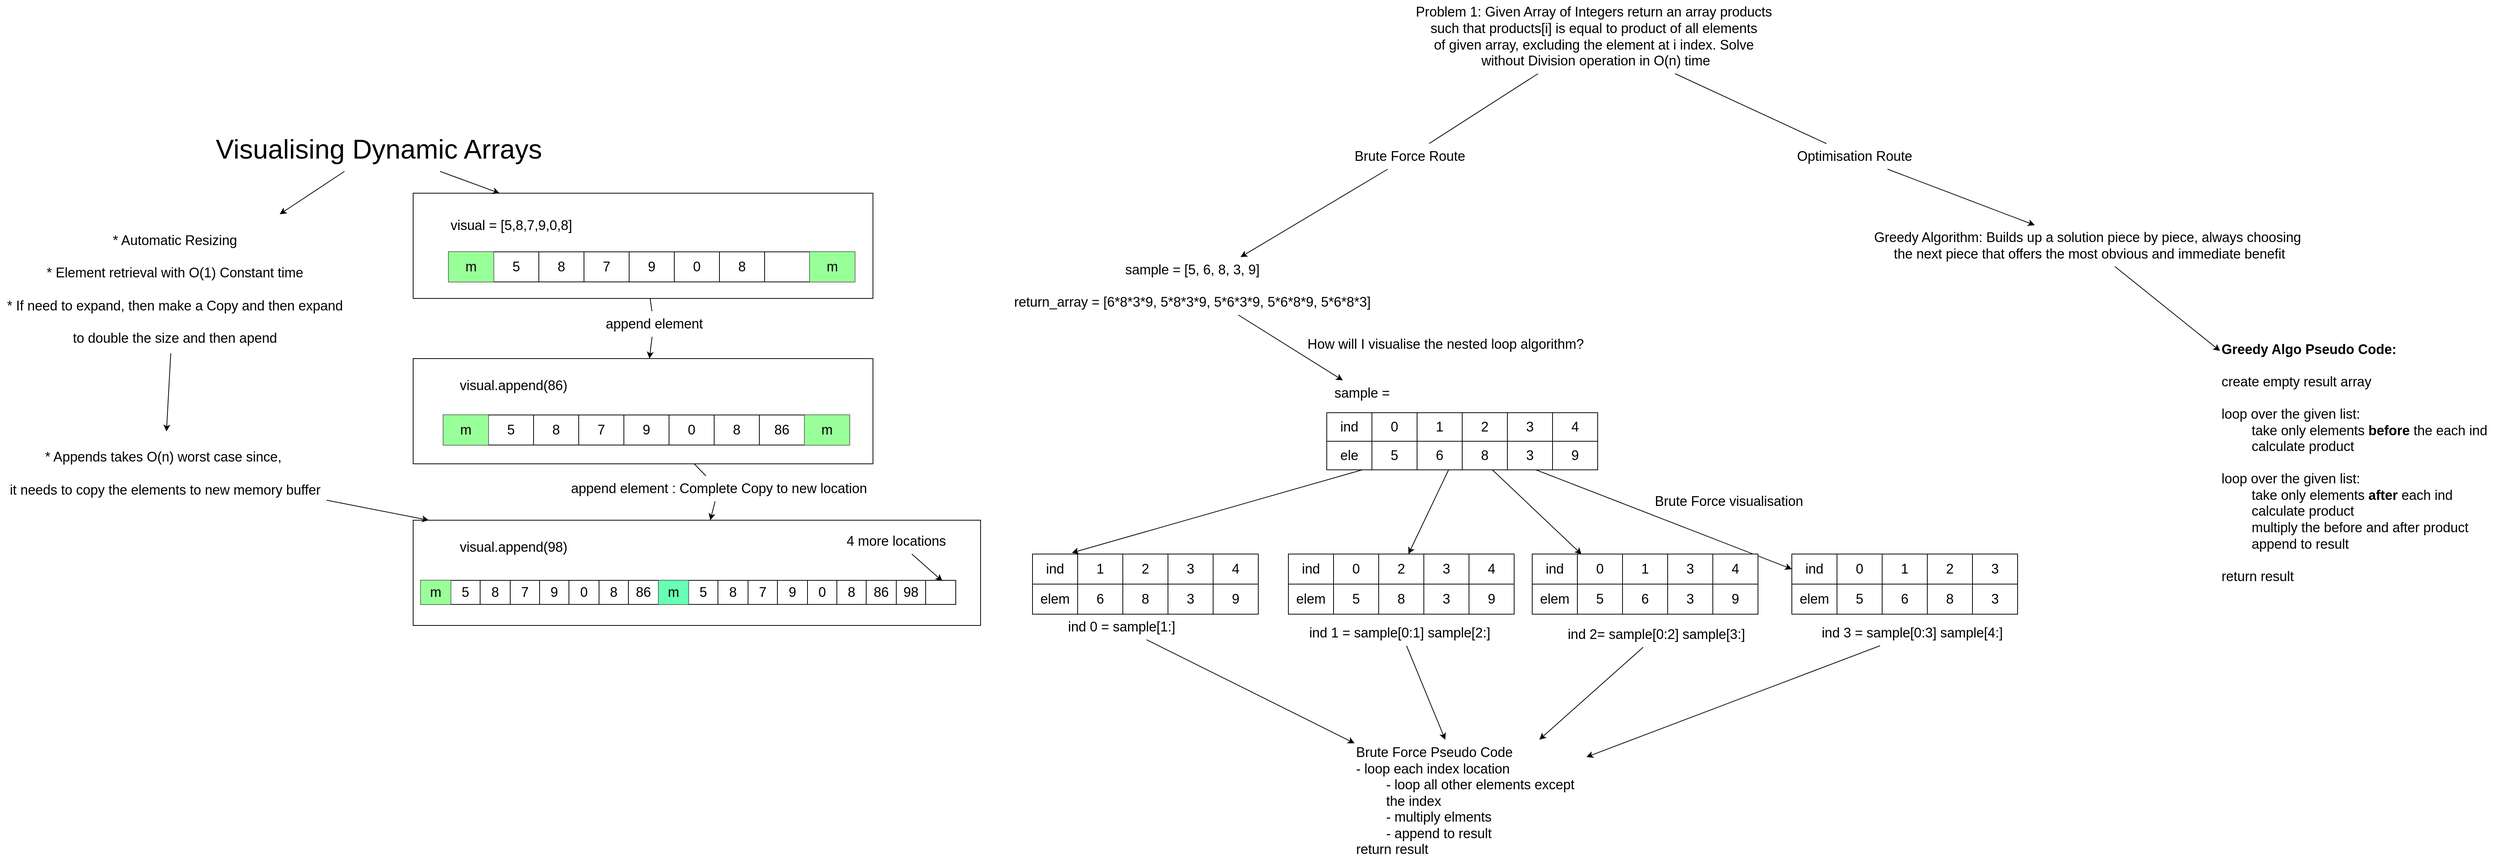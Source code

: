 <mxfile>
    <diagram id="zOjqqj7tbFUE8xxzPvQO" name="Page-1">
        <mxGraphModel dx="3742" dy="1851" grid="0" gridSize="10" guides="1" tooltips="1" connect="1" arrows="1" fold="1" page="0" pageScale="1" pageWidth="827" pageHeight="1169" math="0" shadow="0">
            <root>
                <mxCell id="0"/>
                <mxCell id="1" parent="0"/>
                <mxCell id="27" value="" style="edgeStyle=none;html=1;fontSize=18;startArrow=none;" parent="1" source="40" target="26" edge="1">
                    <mxGeometry relative="1" as="geometry"/>
                </mxCell>
                <mxCell id="24" value="" style="whiteSpace=wrap;html=1;fontSize=18;fillColor=none;" parent="1" vertex="1">
                    <mxGeometry x="342" y="114" width="611" height="140" as="geometry"/>
                </mxCell>
                <mxCell id="4" value="" style="edgeStyle=none;html=1;fontSize=36;" parent="1" source="2" target="3" edge="1">
                    <mxGeometry relative="1" as="geometry"/>
                </mxCell>
                <mxCell id="25" style="edgeStyle=none;html=1;fontSize=18;" parent="1" source="2" target="24" edge="1">
                    <mxGeometry relative="1" as="geometry"/>
                </mxCell>
                <mxCell id="2" value="&lt;font style=&quot;font-size: 36px;&quot;&gt;Visualising Dynamic Arrays&lt;/font&gt;" style="text;html=1;align=center;verticalAlign=middle;resizable=0;points=[];autosize=1;strokeColor=none;fillColor=none;" parent="1" vertex="1">
                    <mxGeometry x="66" y="25" width="460" height="60" as="geometry"/>
                </mxCell>
                <mxCell id="81" style="edgeStyle=none;html=1;fontSize=18;" parent="1" source="3" target="79" edge="1">
                    <mxGeometry relative="1" as="geometry"/>
                </mxCell>
                <mxCell id="3" value="&lt;font style=&quot;font-size: 18px;&quot;&gt;* Automatic Resizing&lt;br&gt;* Element retrieval with O(1) Constant time&lt;br&gt;* If need to expand, then make a Copy and then expand&lt;br&gt;to double the size and then apend&lt;br&gt;&lt;/font&gt;" style="text;html=1;align=center;verticalAlign=middle;resizable=0;points=[];autosize=1;strokeColor=none;fillColor=none;fontSize=36;" parent="1" vertex="1">
                    <mxGeometry x="-207" y="142" width="464" height="185" as="geometry"/>
                </mxCell>
                <mxCell id="12" value="" style="shape=table;startSize=0;container=1;collapsible=0;childLayout=tableLayout;fontSize=18;" parent="1" vertex="1">
                    <mxGeometry x="389" y="192" width="540" height="40" as="geometry"/>
                </mxCell>
                <mxCell id="13" value="" style="shape=tableRow;horizontal=0;startSize=0;swimlaneHead=0;swimlaneBody=0;top=0;left=0;bottom=0;right=0;collapsible=0;dropTarget=0;fillColor=none;points=[[0,0.5],[1,0.5]];portConstraint=eastwest;fontSize=18;" parent="12" vertex="1">
                    <mxGeometry width="540" height="40" as="geometry"/>
                </mxCell>
                <mxCell id="14" value="m" style="shape=partialRectangle;html=1;whiteSpace=wrap;connectable=0;overflow=hidden;fillColor=#99FF99;top=0;left=0;bottom=0;right=0;pointerEvents=1;fontSize=18;" parent="13" vertex="1">
                    <mxGeometry width="60" height="40" as="geometry">
                        <mxRectangle width="60" height="40" as="alternateBounds"/>
                    </mxGeometry>
                </mxCell>
                <mxCell id="15" value="5" style="shape=partialRectangle;html=1;whiteSpace=wrap;connectable=0;overflow=hidden;fillColor=none;top=0;left=0;bottom=0;right=0;pointerEvents=1;fontSize=18;" parent="13" vertex="1">
                    <mxGeometry x="60" width="60" height="40" as="geometry">
                        <mxRectangle width="60" height="40" as="alternateBounds"/>
                    </mxGeometry>
                </mxCell>
                <mxCell id="16" value="8" style="shape=partialRectangle;html=1;whiteSpace=wrap;connectable=0;overflow=hidden;fillColor=none;top=0;left=0;bottom=0;right=0;pointerEvents=1;fontSize=18;" parent="13" vertex="1">
                    <mxGeometry x="120" width="60" height="40" as="geometry">
                        <mxRectangle width="60" height="40" as="alternateBounds"/>
                    </mxGeometry>
                </mxCell>
                <mxCell id="17" value="7" style="shape=partialRectangle;html=1;whiteSpace=wrap;connectable=0;overflow=hidden;fillColor=none;top=0;left=0;bottom=0;right=0;pointerEvents=1;fontSize=18;" parent="13" vertex="1">
                    <mxGeometry x="180" width="60" height="40" as="geometry">
                        <mxRectangle width="60" height="40" as="alternateBounds"/>
                    </mxGeometry>
                </mxCell>
                <mxCell id="18" value="9" style="shape=partialRectangle;html=1;whiteSpace=wrap;connectable=0;overflow=hidden;fillColor=none;top=0;left=0;bottom=0;right=0;pointerEvents=1;fontSize=18;" parent="13" vertex="1">
                    <mxGeometry x="240" width="60" height="40" as="geometry">
                        <mxRectangle width="60" height="40" as="alternateBounds"/>
                    </mxGeometry>
                </mxCell>
                <mxCell id="19" value="0" style="shape=partialRectangle;html=1;whiteSpace=wrap;connectable=0;overflow=hidden;fillColor=none;top=0;left=0;bottom=0;right=0;pointerEvents=1;fontSize=18;" parent="13" vertex="1">
                    <mxGeometry x="300" width="60" height="40" as="geometry">
                        <mxRectangle width="60" height="40" as="alternateBounds"/>
                    </mxGeometry>
                </mxCell>
                <mxCell id="20" value="8" style="shape=partialRectangle;html=1;whiteSpace=wrap;connectable=0;overflow=hidden;fillColor=none;top=0;left=0;bottom=0;right=0;pointerEvents=1;fontSize=18;" parent="13" vertex="1">
                    <mxGeometry x="360" width="60" height="40" as="geometry">
                        <mxRectangle width="60" height="40" as="alternateBounds"/>
                    </mxGeometry>
                </mxCell>
                <mxCell id="22" style="shape=partialRectangle;html=1;whiteSpace=wrap;connectable=0;overflow=hidden;fillColor=none;top=0;left=0;bottom=0;right=0;pointerEvents=1;fontSize=18;" parent="13" vertex="1">
                    <mxGeometry x="420" width="60" height="40" as="geometry">
                        <mxRectangle width="60" height="40" as="alternateBounds"/>
                    </mxGeometry>
                </mxCell>
                <mxCell id="23" value="m" style="shape=partialRectangle;html=1;whiteSpace=wrap;connectable=0;overflow=hidden;fillColor=#99FF99;top=0;left=0;bottom=0;right=0;pointerEvents=1;fontSize=18;" parent="13" vertex="1">
                    <mxGeometry x="480" width="60" height="40" as="geometry">
                        <mxRectangle width="60" height="40" as="alternateBounds"/>
                    </mxGeometry>
                </mxCell>
                <mxCell id="21" value="visual = [5,8,7,9,0,8]" style="text;html=1;align=center;verticalAlign=middle;resizable=0;points=[];autosize=1;strokeColor=none;fillColor=none;fontSize=18;" parent="1" vertex="1">
                    <mxGeometry x="382" y="140" width="180" height="34" as="geometry"/>
                </mxCell>
                <mxCell id="76" style="edgeStyle=none;html=1;fontSize=18;startArrow=none;" parent="1" source="77" target="43" edge="1">
                    <mxGeometry relative="1" as="geometry"/>
                </mxCell>
                <mxCell id="26" value="" style="whiteSpace=wrap;html=1;fontSize=18;fillColor=none;" parent="1" vertex="1">
                    <mxGeometry x="342" y="334" width="611" height="140" as="geometry"/>
                </mxCell>
                <mxCell id="28" value="" style="shape=table;startSize=0;container=1;collapsible=0;childLayout=tableLayout;fontSize=18;" parent="1" vertex="1">
                    <mxGeometry x="382" y="409" width="540" height="40" as="geometry"/>
                </mxCell>
                <mxCell id="29" value="" style="shape=tableRow;horizontal=0;startSize=0;swimlaneHead=0;swimlaneBody=0;top=0;left=0;bottom=0;right=0;collapsible=0;dropTarget=0;fillColor=none;points=[[0,0.5],[1,0.5]];portConstraint=eastwest;fontSize=18;" parent="28" vertex="1">
                    <mxGeometry width="540" height="40" as="geometry"/>
                </mxCell>
                <mxCell id="30" value="m" style="shape=partialRectangle;html=1;whiteSpace=wrap;connectable=0;overflow=hidden;fillColor=#99FF99;top=0;left=0;bottom=0;right=0;pointerEvents=1;fontSize=18;" parent="29" vertex="1">
                    <mxGeometry width="60" height="40" as="geometry">
                        <mxRectangle width="60" height="40" as="alternateBounds"/>
                    </mxGeometry>
                </mxCell>
                <mxCell id="31" value="5" style="shape=partialRectangle;html=1;whiteSpace=wrap;connectable=0;overflow=hidden;fillColor=none;top=0;left=0;bottom=0;right=0;pointerEvents=1;fontSize=18;" parent="29" vertex="1">
                    <mxGeometry x="60" width="60" height="40" as="geometry">
                        <mxRectangle width="60" height="40" as="alternateBounds"/>
                    </mxGeometry>
                </mxCell>
                <mxCell id="32" value="8" style="shape=partialRectangle;html=1;whiteSpace=wrap;connectable=0;overflow=hidden;fillColor=none;top=0;left=0;bottom=0;right=0;pointerEvents=1;fontSize=18;" parent="29" vertex="1">
                    <mxGeometry x="120" width="60" height="40" as="geometry">
                        <mxRectangle width="60" height="40" as="alternateBounds"/>
                    </mxGeometry>
                </mxCell>
                <mxCell id="33" value="7" style="shape=partialRectangle;html=1;whiteSpace=wrap;connectable=0;overflow=hidden;fillColor=none;top=0;left=0;bottom=0;right=0;pointerEvents=1;fontSize=18;" parent="29" vertex="1">
                    <mxGeometry x="180" width="60" height="40" as="geometry">
                        <mxRectangle width="60" height="40" as="alternateBounds"/>
                    </mxGeometry>
                </mxCell>
                <mxCell id="34" value="9" style="shape=partialRectangle;html=1;whiteSpace=wrap;connectable=0;overflow=hidden;fillColor=none;top=0;left=0;bottom=0;right=0;pointerEvents=1;fontSize=18;" parent="29" vertex="1">
                    <mxGeometry x="240" width="60" height="40" as="geometry">
                        <mxRectangle width="60" height="40" as="alternateBounds"/>
                    </mxGeometry>
                </mxCell>
                <mxCell id="35" value="0" style="shape=partialRectangle;html=1;whiteSpace=wrap;connectable=0;overflow=hidden;fillColor=none;top=0;left=0;bottom=0;right=0;pointerEvents=1;fontSize=18;" parent="29" vertex="1">
                    <mxGeometry x="300" width="60" height="40" as="geometry">
                        <mxRectangle width="60" height="40" as="alternateBounds"/>
                    </mxGeometry>
                </mxCell>
                <mxCell id="36" value="8" style="shape=partialRectangle;html=1;whiteSpace=wrap;connectable=0;overflow=hidden;fillColor=none;top=0;left=0;bottom=0;right=0;pointerEvents=1;fontSize=18;" parent="29" vertex="1">
                    <mxGeometry x="360" width="60" height="40" as="geometry">
                        <mxRectangle width="60" height="40" as="alternateBounds"/>
                    </mxGeometry>
                </mxCell>
                <mxCell id="37" value="86" style="shape=partialRectangle;html=1;whiteSpace=wrap;connectable=0;overflow=hidden;fillColor=none;top=0;left=0;bottom=0;right=0;pointerEvents=1;fontSize=18;" parent="29" vertex="1">
                    <mxGeometry x="420" width="60" height="40" as="geometry">
                        <mxRectangle width="60" height="40" as="alternateBounds"/>
                    </mxGeometry>
                </mxCell>
                <mxCell id="38" value="m" style="shape=partialRectangle;html=1;whiteSpace=wrap;connectable=0;overflow=hidden;fillColor=#99FF99;top=0;left=0;bottom=0;right=0;pointerEvents=1;fontSize=18;" parent="29" vertex="1">
                    <mxGeometry x="480" width="60" height="40" as="geometry">
                        <mxRectangle width="60" height="40" as="alternateBounds"/>
                    </mxGeometry>
                </mxCell>
                <mxCell id="39" value="visual.append(86)" style="text;html=1;align=center;verticalAlign=middle;resizable=0;points=[];autosize=1;strokeColor=none;fillColor=none;fontSize=18;" parent="1" vertex="1">
                    <mxGeometry x="394" y="353" width="161" height="34" as="geometry"/>
                </mxCell>
                <mxCell id="42" value="" style="edgeStyle=none;html=1;fontSize=18;endArrow=none;" parent="1" source="24" target="40" edge="1">
                    <mxGeometry relative="1" as="geometry">
                        <mxPoint x="647.5" y="254" as="sourcePoint"/>
                        <mxPoint x="647.5" y="334" as="targetPoint"/>
                    </mxGeometry>
                </mxCell>
                <mxCell id="40" value="append element" style="text;html=1;align=center;verticalAlign=middle;resizable=0;points=[];autosize=1;strokeColor=none;fillColor=none;fontSize=18;" parent="1" vertex="1">
                    <mxGeometry x="588" y="271" width="147" height="34" as="geometry"/>
                </mxCell>
                <mxCell id="43" value="" style="whiteSpace=wrap;html=1;fontSize=18;fillColor=none;" parent="1" vertex="1">
                    <mxGeometry x="342" y="549" width="754" height="140" as="geometry"/>
                </mxCell>
                <mxCell id="55" value="visual.append(98)" style="text;html=1;align=center;verticalAlign=middle;resizable=0;points=[];autosize=1;strokeColor=none;fillColor=none;fontSize=18;" parent="1" vertex="1">
                    <mxGeometry x="394" y="568" width="161" height="34" as="geometry"/>
                </mxCell>
                <mxCell id="56" value="" style="shape=table;startSize=0;container=1;collapsible=0;childLayout=tableLayout;fontSize=18;fillColor=none;" parent="1" vertex="1">
                    <mxGeometry x="352" y="629" width="711" height="32" as="geometry"/>
                </mxCell>
                <mxCell id="57" value="" style="shape=tableRow;horizontal=0;startSize=0;swimlaneHead=0;swimlaneBody=0;top=0;left=0;bottom=0;right=0;collapsible=0;dropTarget=0;fillColor=none;points=[[0,0.5],[1,0.5]];portConstraint=eastwest;fontSize=18;" parent="56" vertex="1">
                    <mxGeometry width="711" height="32" as="geometry"/>
                </mxCell>
                <mxCell id="58" value="m" style="shape=partialRectangle;html=1;whiteSpace=wrap;connectable=0;overflow=hidden;fillColor=#99FF99;top=0;left=0;bottom=0;right=0;pointerEvents=1;fontSize=18;" parent="57" vertex="1">
                    <mxGeometry width="40" height="32" as="geometry">
                        <mxRectangle width="40" height="32" as="alternateBounds"/>
                    </mxGeometry>
                </mxCell>
                <mxCell id="59" value="5" style="shape=partialRectangle;html=1;whiteSpace=wrap;connectable=0;overflow=hidden;fillColor=none;top=0;left=0;bottom=0;right=0;pointerEvents=1;fontSize=18;" parent="57" vertex="1">
                    <mxGeometry x="40" width="39" height="32" as="geometry">
                        <mxRectangle width="39" height="32" as="alternateBounds"/>
                    </mxGeometry>
                </mxCell>
                <mxCell id="60" value="8" style="shape=partialRectangle;html=1;whiteSpace=wrap;connectable=0;overflow=hidden;fillColor=none;top=0;left=0;bottom=0;right=0;pointerEvents=1;fontSize=18;" parent="57" vertex="1">
                    <mxGeometry x="79" width="40" height="32" as="geometry">
                        <mxRectangle width="40" height="32" as="alternateBounds"/>
                    </mxGeometry>
                </mxCell>
                <mxCell id="61" value="7" style="shape=partialRectangle;html=1;whiteSpace=wrap;connectable=0;overflow=hidden;fillColor=none;top=0;left=0;bottom=0;right=0;pointerEvents=1;fontSize=18;" parent="57" vertex="1">
                    <mxGeometry x="119" width="39" height="32" as="geometry">
                        <mxRectangle width="39" height="32" as="alternateBounds"/>
                    </mxGeometry>
                </mxCell>
                <mxCell id="62" value="9" style="shape=partialRectangle;html=1;whiteSpace=wrap;connectable=0;overflow=hidden;fillColor=none;top=0;left=0;bottom=0;right=0;pointerEvents=1;fontSize=18;" parent="57" vertex="1">
                    <mxGeometry x="158" width="39" height="32" as="geometry">
                        <mxRectangle width="39" height="32" as="alternateBounds"/>
                    </mxGeometry>
                </mxCell>
                <mxCell id="63" value="0" style="shape=partialRectangle;html=1;whiteSpace=wrap;connectable=0;overflow=hidden;fillColor=none;top=0;left=0;bottom=0;right=0;pointerEvents=1;fontSize=18;" parent="57" vertex="1">
                    <mxGeometry x="197" width="40" height="32" as="geometry">
                        <mxRectangle width="40" height="32" as="alternateBounds"/>
                    </mxGeometry>
                </mxCell>
                <mxCell id="64" value="8" style="shape=partialRectangle;html=1;whiteSpace=wrap;connectable=0;overflow=hidden;fillColor=none;top=0;left=0;bottom=0;right=0;pointerEvents=1;fontSize=18;" parent="57" vertex="1">
                    <mxGeometry x="237" width="39" height="32" as="geometry">
                        <mxRectangle width="39" height="32" as="alternateBounds"/>
                    </mxGeometry>
                </mxCell>
                <mxCell id="65" value="86" style="shape=partialRectangle;html=1;whiteSpace=wrap;connectable=0;overflow=hidden;fillColor=none;top=0;left=0;bottom=0;right=0;pointerEvents=1;fontSize=18;" parent="57" vertex="1">
                    <mxGeometry x="276" width="40" height="32" as="geometry">
                        <mxRectangle width="40" height="32" as="alternateBounds"/>
                    </mxGeometry>
                </mxCell>
                <mxCell id="66" value="m" style="shape=partialRectangle;html=1;whiteSpace=wrap;connectable=0;overflow=hidden;fillColor=#66FFB3;top=0;left=0;bottom=0;right=0;pointerEvents=1;fontSize=18;" parent="57" vertex="1">
                    <mxGeometry x="316" width="40" height="32" as="geometry">
                        <mxRectangle width="40" height="32" as="alternateBounds"/>
                    </mxGeometry>
                </mxCell>
                <mxCell id="67" value="5" style="shape=partialRectangle;html=1;whiteSpace=wrap;connectable=0;overflow=hidden;fillColor=none;top=0;left=0;bottom=0;right=0;pointerEvents=1;fontSize=18;" parent="57" vertex="1">
                    <mxGeometry x="356" width="39" height="32" as="geometry">
                        <mxRectangle width="39" height="32" as="alternateBounds"/>
                    </mxGeometry>
                </mxCell>
                <mxCell id="68" value="8" style="shape=partialRectangle;html=1;whiteSpace=wrap;connectable=0;overflow=hidden;fillColor=none;top=0;left=0;bottom=0;right=0;pointerEvents=1;fontSize=18;" parent="57" vertex="1">
                    <mxGeometry x="395" width="40" height="32" as="geometry">
                        <mxRectangle width="40" height="32" as="alternateBounds"/>
                    </mxGeometry>
                </mxCell>
                <mxCell id="69" value="7" style="shape=partialRectangle;html=1;whiteSpace=wrap;connectable=0;overflow=hidden;fillColor=none;top=0;left=0;bottom=0;right=0;pointerEvents=1;fontSize=18;" parent="57" vertex="1">
                    <mxGeometry x="435" width="39" height="32" as="geometry">
                        <mxRectangle width="39" height="32" as="alternateBounds"/>
                    </mxGeometry>
                </mxCell>
                <mxCell id="70" value="9" style="shape=partialRectangle;html=1;whiteSpace=wrap;connectable=0;overflow=hidden;fillColor=none;top=0;left=0;bottom=0;right=0;pointerEvents=1;fontSize=18;" parent="57" vertex="1">
                    <mxGeometry x="474" width="40" height="32" as="geometry">
                        <mxRectangle width="40" height="32" as="alternateBounds"/>
                    </mxGeometry>
                </mxCell>
                <mxCell id="71" value="0" style="shape=partialRectangle;html=1;whiteSpace=wrap;connectable=0;overflow=hidden;fillColor=none;top=0;left=0;bottom=0;right=0;pointerEvents=1;fontSize=18;" parent="57" vertex="1">
                    <mxGeometry x="514" width="39" height="32" as="geometry">
                        <mxRectangle width="39" height="32" as="alternateBounds"/>
                    </mxGeometry>
                </mxCell>
                <mxCell id="72" value="8" style="shape=partialRectangle;html=1;whiteSpace=wrap;connectable=0;overflow=hidden;fillColor=none;top=0;left=0;bottom=0;right=0;pointerEvents=1;fontSize=18;" parent="57" vertex="1">
                    <mxGeometry x="553" width="39" height="32" as="geometry">
                        <mxRectangle width="39" height="32" as="alternateBounds"/>
                    </mxGeometry>
                </mxCell>
                <mxCell id="73" value="86" style="shape=partialRectangle;html=1;whiteSpace=wrap;connectable=0;overflow=hidden;fillColor=none;top=0;left=0;bottom=0;right=0;pointerEvents=1;fontSize=18;" parent="57" vertex="1">
                    <mxGeometry x="592" width="40" height="32" as="geometry">
                        <mxRectangle width="40" height="32" as="alternateBounds"/>
                    </mxGeometry>
                </mxCell>
                <mxCell id="74" value="98" style="shape=partialRectangle;html=1;whiteSpace=wrap;connectable=0;overflow=hidden;fillColor=none;top=0;left=0;bottom=0;right=0;pointerEvents=1;fontSize=18;" parent="57" vertex="1">
                    <mxGeometry x="632" width="39" height="32" as="geometry">
                        <mxRectangle width="39" height="32" as="alternateBounds"/>
                    </mxGeometry>
                </mxCell>
                <mxCell id="75" value="" style="shape=partialRectangle;html=1;whiteSpace=wrap;connectable=0;overflow=hidden;fillColor=none;top=0;left=0;bottom=0;right=0;pointerEvents=1;fontSize=18;" parent="57" vertex="1">
                    <mxGeometry x="671" width="40" height="32" as="geometry">
                        <mxRectangle width="40" height="32" as="alternateBounds"/>
                    </mxGeometry>
                </mxCell>
                <mxCell id="78" value="" style="edgeStyle=none;html=1;fontSize=18;endArrow=none;" parent="1" source="26" target="77" edge="1">
                    <mxGeometry relative="1" as="geometry">
                        <mxPoint x="670.779" y="474" as="sourcePoint"/>
                        <mxPoint x="695.721" y="549" as="targetPoint"/>
                    </mxGeometry>
                </mxCell>
                <mxCell id="77" value="append element : Complete Copy to new location" style="text;html=1;align=center;verticalAlign=middle;resizable=0;points=[];autosize=1;strokeColor=none;fillColor=none;fontSize=18;" parent="1" vertex="1">
                    <mxGeometry x="542" y="490" width="411" height="34" as="geometry"/>
                </mxCell>
                <mxCell id="80" style="edgeStyle=none;html=1;fontSize=18;" parent="1" source="79" target="43" edge="1">
                    <mxGeometry relative="1" as="geometry"/>
                </mxCell>
                <mxCell id="79" value="&lt;font style=&quot;font-size: 18px;&quot;&gt;* Appends takes O(n) worst case since,&amp;nbsp;&lt;br&gt;it needs to copy the elements to new memory buffer&lt;br&gt;&lt;/font&gt;" style="text;html=1;align=center;verticalAlign=middle;resizable=0;points=[];autosize=1;strokeColor=none;fillColor=none;fontSize=36;" parent="1" vertex="1">
                    <mxGeometry x="-204" y="431" width="431" height="98" as="geometry"/>
                </mxCell>
                <mxCell id="83" style="edgeStyle=none;html=1;entryX=0.975;entryY=0.031;entryDx=0;entryDy=0;entryPerimeter=0;fontSize=18;" parent="1" source="82" target="57" edge="1">
                    <mxGeometry relative="1" as="geometry"/>
                </mxCell>
                <mxCell id="82" value="&lt;span style=&quot;&quot;&gt;4 more locations&amp;nbsp;&lt;/span&gt;" style="text;html=1;align=center;verticalAlign=middle;resizable=0;points=[];autosize=1;strokeColor=none;fillColor=none;fontSize=18;" parent="1" vertex="1">
                    <mxGeometry x="908" y="560" width="155" height="34" as="geometry"/>
                </mxCell>
                <mxCell id="86" value="" style="edgeStyle=none;html=1;fontSize=18;startArrow=none;" edge="1" parent="1" source="216" target="85">
                    <mxGeometry relative="1" as="geometry"/>
                </mxCell>
                <mxCell id="215" style="edgeStyle=none;html=1;fontSize=18;startArrow=none;" edge="1" parent="1" source="218" target="210">
                    <mxGeometry relative="1" as="geometry"/>
                </mxCell>
                <mxCell id="84" value="&lt;font style=&quot;font-size: 18px;&quot;&gt;Problem 1: Given Array of Integers return an array products&amp;nbsp;&lt;br&gt;such that products[i] is equal to product of all elements&amp;nbsp;&lt;br&gt;of given array, excluding the element at i index. Solve&amp;nbsp;&lt;br&gt;without Division operation in O(n) time&lt;/font&gt;" style="text;html=1;align=center;verticalAlign=middle;resizable=0;points=[];autosize=1;strokeColor=none;fillColor=none;" vertex="1" parent="1">
                    <mxGeometry x="1665" y="-143" width="496" height="98" as="geometry"/>
                </mxCell>
                <mxCell id="88" value="" style="edgeStyle=none;html=1;fontSize=18;" edge="1" parent="1" source="85" target="87">
                    <mxGeometry relative="1" as="geometry"/>
                </mxCell>
                <mxCell id="85" value="sample = [5, 6, 8, 3, 9]&lt;br&gt;&lt;br&gt;return_array = [6*8*3*9, 5*8*3*9, 5*6*3*9, 5*6*8*9, 5*6*8*3]" style="text;html=1;align=center;verticalAlign=middle;resizable=0;points=[];autosize=1;strokeColor=none;fillColor=none;fontSize=18;" vertex="1" parent="1">
                    <mxGeometry x="1131" y="199" width="492" height="77" as="geometry"/>
                </mxCell>
                <mxCell id="87" value="sample =&amp;nbsp;" style="text;html=1;align=center;verticalAlign=middle;resizable=0;points=[];autosize=1;strokeColor=none;fillColor=none;fontSize=18;" vertex="1" parent="1">
                    <mxGeometry x="1556" y="363" width="97" height="34" as="geometry"/>
                </mxCell>
                <mxCell id="89" value="How will I visualise the nested loop algorithm?&amp;nbsp;" style="text;html=1;align=center;verticalAlign=middle;resizable=0;points=[];autosize=1;strokeColor=none;fillColor=none;fontSize=18;" vertex="1" parent="1">
                    <mxGeometry x="1521" y="298" width="390" height="34" as="geometry"/>
                </mxCell>
                <mxCell id="104" value="" style="shape=table;startSize=0;container=1;collapsible=0;childLayout=tableLayout;fontSize=18;" vertex="1" parent="1">
                    <mxGeometry x="1165" y="594" width="300" height="80" as="geometry"/>
                </mxCell>
                <mxCell id="105" value="" style="shape=tableRow;horizontal=0;startSize=0;swimlaneHead=0;swimlaneBody=0;top=0;left=0;bottom=0;right=0;collapsible=0;dropTarget=0;fillColor=none;points=[[0,0.5],[1,0.5]];portConstraint=eastwest;fontSize=18;" vertex="1" parent="104">
                    <mxGeometry width="300" height="40" as="geometry"/>
                </mxCell>
                <mxCell id="106" value="ind" style="shape=partialRectangle;html=1;whiteSpace=wrap;connectable=0;overflow=hidden;fillColor=none;top=0;left=0;bottom=0;right=0;pointerEvents=1;fontSize=18;" vertex="1" parent="105">
                    <mxGeometry width="60" height="40" as="geometry">
                        <mxRectangle width="60" height="40" as="alternateBounds"/>
                    </mxGeometry>
                </mxCell>
                <mxCell id="107" value="1" style="shape=partialRectangle;html=1;whiteSpace=wrap;connectable=0;overflow=hidden;fillColor=none;top=0;left=0;bottom=0;right=0;pointerEvents=1;fontSize=18;" vertex="1" parent="105">
                    <mxGeometry x="60" width="60" height="40" as="geometry">
                        <mxRectangle width="60" height="40" as="alternateBounds"/>
                    </mxGeometry>
                </mxCell>
                <mxCell id="108" value="2" style="shape=partialRectangle;html=1;whiteSpace=wrap;connectable=0;overflow=hidden;fillColor=none;top=0;left=0;bottom=0;right=0;pointerEvents=1;fontSize=18;" vertex="1" parent="105">
                    <mxGeometry x="120" width="60" height="40" as="geometry">
                        <mxRectangle width="60" height="40" as="alternateBounds"/>
                    </mxGeometry>
                </mxCell>
                <mxCell id="109" value="3" style="shape=partialRectangle;html=1;whiteSpace=wrap;connectable=0;overflow=hidden;fillColor=none;top=0;left=0;bottom=0;right=0;pointerEvents=1;fontSize=18;" vertex="1" parent="105">
                    <mxGeometry x="180" width="60" height="40" as="geometry">
                        <mxRectangle width="60" height="40" as="alternateBounds"/>
                    </mxGeometry>
                </mxCell>
                <mxCell id="110" value="4" style="shape=partialRectangle;html=1;whiteSpace=wrap;connectable=0;overflow=hidden;fillColor=none;top=0;left=0;bottom=0;right=0;pointerEvents=1;fontSize=18;" vertex="1" parent="105">
                    <mxGeometry x="240" width="60" height="40" as="geometry">
                        <mxRectangle width="60" height="40" as="alternateBounds"/>
                    </mxGeometry>
                </mxCell>
                <mxCell id="111" value="" style="shape=tableRow;horizontal=0;startSize=0;swimlaneHead=0;swimlaneBody=0;top=0;left=0;bottom=0;right=0;collapsible=0;dropTarget=0;fillColor=none;points=[[0,0.5],[1,0.5]];portConstraint=eastwest;fontSize=18;" vertex="1" parent="104">
                    <mxGeometry y="40" width="300" height="40" as="geometry"/>
                </mxCell>
                <mxCell id="112" value="elem" style="shape=partialRectangle;html=1;whiteSpace=wrap;connectable=0;overflow=hidden;fillColor=none;top=0;left=0;bottom=0;right=0;pointerEvents=1;fontSize=18;" vertex="1" parent="111">
                    <mxGeometry width="60" height="40" as="geometry">
                        <mxRectangle width="60" height="40" as="alternateBounds"/>
                    </mxGeometry>
                </mxCell>
                <mxCell id="113" value="6" style="shape=partialRectangle;html=1;whiteSpace=wrap;connectable=0;overflow=hidden;fillColor=none;top=0;left=0;bottom=0;right=0;pointerEvents=1;fontSize=18;" vertex="1" parent="111">
                    <mxGeometry x="60" width="60" height="40" as="geometry">
                        <mxRectangle width="60" height="40" as="alternateBounds"/>
                    </mxGeometry>
                </mxCell>
                <mxCell id="114" value="8" style="shape=partialRectangle;html=1;whiteSpace=wrap;connectable=0;overflow=hidden;fillColor=none;top=0;left=0;bottom=0;right=0;pointerEvents=1;fontSize=18;" vertex="1" parent="111">
                    <mxGeometry x="120" width="60" height="40" as="geometry">
                        <mxRectangle width="60" height="40" as="alternateBounds"/>
                    </mxGeometry>
                </mxCell>
                <mxCell id="115" value="3" style="shape=partialRectangle;html=1;whiteSpace=wrap;connectable=0;overflow=hidden;fillColor=none;top=0;left=0;bottom=0;right=0;pointerEvents=1;fontSize=18;" vertex="1" parent="111">
                    <mxGeometry x="180" width="60" height="40" as="geometry">
                        <mxRectangle width="60" height="40" as="alternateBounds"/>
                    </mxGeometry>
                </mxCell>
                <mxCell id="116" value="9" style="shape=partialRectangle;html=1;whiteSpace=wrap;connectable=0;overflow=hidden;fillColor=none;top=0;left=0;bottom=0;right=0;pointerEvents=1;fontSize=18;" vertex="1" parent="111">
                    <mxGeometry x="240" width="60" height="40" as="geometry">
                        <mxRectangle width="60" height="40" as="alternateBounds"/>
                    </mxGeometry>
                </mxCell>
                <mxCell id="142" style="edgeStyle=none;html=1;fontSize=18;entryX=0.174;entryY=-0.04;entryDx=0;entryDy=0;entryPerimeter=0;" edge="1" parent="1" source="127" target="105">
                    <mxGeometry relative="1" as="geometry"/>
                </mxCell>
                <mxCell id="197" style="edgeStyle=none;html=1;fontSize=18;" edge="1" parent="1" source="127" target="144">
                    <mxGeometry relative="1" as="geometry"/>
                </mxCell>
                <mxCell id="198" style="edgeStyle=none;html=1;entryX=0.219;entryY=0.012;entryDx=0;entryDy=0;entryPerimeter=0;fontSize=18;" edge="1" parent="1" source="127" target="157">
                    <mxGeometry relative="1" as="geometry"/>
                </mxCell>
                <mxCell id="199" style="edgeStyle=none;html=1;entryX=0;entryY=0.5;entryDx=0;entryDy=0;fontSize=18;" edge="1" parent="1" source="127" target="170">
                    <mxGeometry relative="1" as="geometry"/>
                </mxCell>
                <mxCell id="127" value="" style="shape=table;startSize=0;container=1;collapsible=0;childLayout=tableLayout;fontSize=18;" vertex="1" parent="1">
                    <mxGeometry x="1556" y="406" width="360" height="76" as="geometry"/>
                </mxCell>
                <mxCell id="128" value="" style="shape=tableRow;horizontal=0;startSize=0;swimlaneHead=0;swimlaneBody=0;top=0;left=0;bottom=0;right=0;collapsible=0;dropTarget=0;fillColor=none;points=[[0,0.5],[1,0.5]];portConstraint=eastwest;fontSize=18;" vertex="1" parent="127">
                    <mxGeometry width="360" height="38" as="geometry"/>
                </mxCell>
                <mxCell id="129" value="ind" style="shape=partialRectangle;html=1;whiteSpace=wrap;connectable=0;overflow=hidden;fillColor=none;top=0;left=0;bottom=0;right=0;pointerEvents=1;fontSize=18;" vertex="1" parent="128">
                    <mxGeometry width="60" height="38" as="geometry">
                        <mxRectangle width="60" height="38" as="alternateBounds"/>
                    </mxGeometry>
                </mxCell>
                <mxCell id="130" value="0" style="shape=partialRectangle;html=1;whiteSpace=wrap;connectable=0;overflow=hidden;fillColor=none;top=0;left=0;bottom=0;right=0;pointerEvents=1;fontSize=18;" vertex="1" parent="128">
                    <mxGeometry x="60" width="60" height="38" as="geometry">
                        <mxRectangle width="60" height="38" as="alternateBounds"/>
                    </mxGeometry>
                </mxCell>
                <mxCell id="131" value="1" style="shape=partialRectangle;html=1;whiteSpace=wrap;connectable=0;overflow=hidden;fillColor=none;top=0;left=0;bottom=0;right=0;pointerEvents=1;fontSize=18;" vertex="1" parent="128">
                    <mxGeometry x="120" width="60" height="38" as="geometry">
                        <mxRectangle width="60" height="38" as="alternateBounds"/>
                    </mxGeometry>
                </mxCell>
                <mxCell id="132" value="2" style="shape=partialRectangle;html=1;whiteSpace=wrap;connectable=0;overflow=hidden;fillColor=none;top=0;left=0;bottom=0;right=0;pointerEvents=1;fontSize=18;" vertex="1" parent="128">
                    <mxGeometry x="180" width="60" height="38" as="geometry">
                        <mxRectangle width="60" height="38" as="alternateBounds"/>
                    </mxGeometry>
                </mxCell>
                <mxCell id="133" value="3" style="shape=partialRectangle;html=1;whiteSpace=wrap;connectable=0;overflow=hidden;fillColor=none;top=0;left=0;bottom=0;right=0;pointerEvents=1;fontSize=18;" vertex="1" parent="128">
                    <mxGeometry x="240" width="60" height="38" as="geometry">
                        <mxRectangle width="60" height="38" as="alternateBounds"/>
                    </mxGeometry>
                </mxCell>
                <mxCell id="134" value="4" style="shape=partialRectangle;html=1;whiteSpace=wrap;connectable=0;overflow=hidden;fillColor=none;top=0;left=0;bottom=0;right=0;pointerEvents=1;fontSize=18;" vertex="1" parent="128">
                    <mxGeometry x="300" width="60" height="38" as="geometry">
                        <mxRectangle width="60" height="38" as="alternateBounds"/>
                    </mxGeometry>
                </mxCell>
                <mxCell id="135" value="" style="shape=tableRow;horizontal=0;startSize=0;swimlaneHead=0;swimlaneBody=0;top=0;left=0;bottom=0;right=0;collapsible=0;dropTarget=0;fillColor=none;points=[[0,0.5],[1,0.5]];portConstraint=eastwest;fontSize=18;" vertex="1" parent="127">
                    <mxGeometry y="38" width="360" height="38" as="geometry"/>
                </mxCell>
                <mxCell id="136" value="ele" style="shape=partialRectangle;html=1;whiteSpace=wrap;connectable=0;overflow=hidden;fillColor=none;top=0;left=0;bottom=0;right=0;pointerEvents=1;fontSize=18;" vertex="1" parent="135">
                    <mxGeometry width="60" height="38" as="geometry">
                        <mxRectangle width="60" height="38" as="alternateBounds"/>
                    </mxGeometry>
                </mxCell>
                <mxCell id="137" value="5" style="shape=partialRectangle;html=1;whiteSpace=wrap;connectable=0;overflow=hidden;fillColor=none;top=0;left=0;bottom=0;right=0;pointerEvents=1;fontSize=18;" vertex="1" parent="135">
                    <mxGeometry x="60" width="60" height="38" as="geometry">
                        <mxRectangle width="60" height="38" as="alternateBounds"/>
                    </mxGeometry>
                </mxCell>
                <mxCell id="138" value="6" style="shape=partialRectangle;html=1;whiteSpace=wrap;connectable=0;overflow=hidden;fillColor=none;top=0;left=0;bottom=0;right=0;pointerEvents=1;fontSize=18;" vertex="1" parent="135">
                    <mxGeometry x="120" width="60" height="38" as="geometry">
                        <mxRectangle width="60" height="38" as="alternateBounds"/>
                    </mxGeometry>
                </mxCell>
                <mxCell id="139" value="8" style="shape=partialRectangle;html=1;whiteSpace=wrap;connectable=0;overflow=hidden;fillColor=none;top=0;left=0;bottom=0;right=0;pointerEvents=1;fontSize=18;" vertex="1" parent="135">
                    <mxGeometry x="180" width="60" height="38" as="geometry">
                        <mxRectangle width="60" height="38" as="alternateBounds"/>
                    </mxGeometry>
                </mxCell>
                <mxCell id="140" value="3" style="shape=partialRectangle;html=1;whiteSpace=wrap;connectable=0;overflow=hidden;fillColor=none;top=0;left=0;bottom=0;right=0;pointerEvents=1;fontSize=18;" vertex="1" parent="135">
                    <mxGeometry x="240" width="60" height="38" as="geometry">
                        <mxRectangle width="60" height="38" as="alternateBounds"/>
                    </mxGeometry>
                </mxCell>
                <mxCell id="141" value="9" style="shape=partialRectangle;html=1;whiteSpace=wrap;connectable=0;overflow=hidden;fillColor=none;top=0;left=0;bottom=0;right=0;pointerEvents=1;fontSize=18;" vertex="1" parent="135">
                    <mxGeometry x="300" width="60" height="38" as="geometry">
                        <mxRectangle width="60" height="38" as="alternateBounds"/>
                    </mxGeometry>
                </mxCell>
                <mxCell id="143" value="" style="shape=table;startSize=0;container=1;collapsible=0;childLayout=tableLayout;fontSize=18;" vertex="1" parent="1">
                    <mxGeometry x="1505" y="594" width="300" height="80" as="geometry"/>
                </mxCell>
                <mxCell id="144" value="" style="shape=tableRow;horizontal=0;startSize=0;swimlaneHead=0;swimlaneBody=0;top=0;left=0;bottom=0;right=0;collapsible=0;dropTarget=0;fillColor=none;points=[[0,0.5],[1,0.5]];portConstraint=eastwest;fontSize=18;" vertex="1" parent="143">
                    <mxGeometry width="300" height="40" as="geometry"/>
                </mxCell>
                <mxCell id="145" value="ind" style="shape=partialRectangle;html=1;whiteSpace=wrap;connectable=0;overflow=hidden;fillColor=none;top=0;left=0;bottom=0;right=0;pointerEvents=1;fontSize=18;" vertex="1" parent="144">
                    <mxGeometry width="60" height="40" as="geometry">
                        <mxRectangle width="60" height="40" as="alternateBounds"/>
                    </mxGeometry>
                </mxCell>
                <mxCell id="146" value="0" style="shape=partialRectangle;html=1;whiteSpace=wrap;connectable=0;overflow=hidden;fillColor=none;top=0;left=0;bottom=0;right=0;pointerEvents=1;fontSize=18;" vertex="1" parent="144">
                    <mxGeometry x="60" width="60" height="40" as="geometry">
                        <mxRectangle width="60" height="40" as="alternateBounds"/>
                    </mxGeometry>
                </mxCell>
                <mxCell id="147" value="2" style="shape=partialRectangle;html=1;whiteSpace=wrap;connectable=0;overflow=hidden;fillColor=none;top=0;left=0;bottom=0;right=0;pointerEvents=1;fontSize=18;" vertex="1" parent="144">
                    <mxGeometry x="120" width="60" height="40" as="geometry">
                        <mxRectangle width="60" height="40" as="alternateBounds"/>
                    </mxGeometry>
                </mxCell>
                <mxCell id="148" value="3" style="shape=partialRectangle;html=1;whiteSpace=wrap;connectable=0;overflow=hidden;fillColor=none;top=0;left=0;bottom=0;right=0;pointerEvents=1;fontSize=18;" vertex="1" parent="144">
                    <mxGeometry x="180" width="60" height="40" as="geometry">
                        <mxRectangle width="60" height="40" as="alternateBounds"/>
                    </mxGeometry>
                </mxCell>
                <mxCell id="149" value="4" style="shape=partialRectangle;html=1;whiteSpace=wrap;connectable=0;overflow=hidden;fillColor=none;top=0;left=0;bottom=0;right=0;pointerEvents=1;fontSize=18;" vertex="1" parent="144">
                    <mxGeometry x="240" width="60" height="40" as="geometry">
                        <mxRectangle width="60" height="40" as="alternateBounds"/>
                    </mxGeometry>
                </mxCell>
                <mxCell id="150" value="" style="shape=tableRow;horizontal=0;startSize=0;swimlaneHead=0;swimlaneBody=0;top=0;left=0;bottom=0;right=0;collapsible=0;dropTarget=0;fillColor=none;points=[[0,0.5],[1,0.5]];portConstraint=eastwest;fontSize=18;" vertex="1" parent="143">
                    <mxGeometry y="40" width="300" height="40" as="geometry"/>
                </mxCell>
                <mxCell id="151" value="elem" style="shape=partialRectangle;html=1;whiteSpace=wrap;connectable=0;overflow=hidden;fillColor=none;top=0;left=0;bottom=0;right=0;pointerEvents=1;fontSize=18;" vertex="1" parent="150">
                    <mxGeometry width="60" height="40" as="geometry">
                        <mxRectangle width="60" height="40" as="alternateBounds"/>
                    </mxGeometry>
                </mxCell>
                <mxCell id="152" value="5" style="shape=partialRectangle;html=1;whiteSpace=wrap;connectable=0;overflow=hidden;fillColor=none;top=0;left=0;bottom=0;right=0;pointerEvents=1;fontSize=18;" vertex="1" parent="150">
                    <mxGeometry x="60" width="60" height="40" as="geometry">
                        <mxRectangle width="60" height="40" as="alternateBounds"/>
                    </mxGeometry>
                </mxCell>
                <mxCell id="153" value="8" style="shape=partialRectangle;html=1;whiteSpace=wrap;connectable=0;overflow=hidden;fillColor=none;top=0;left=0;bottom=0;right=0;pointerEvents=1;fontSize=18;" vertex="1" parent="150">
                    <mxGeometry x="120" width="60" height="40" as="geometry">
                        <mxRectangle width="60" height="40" as="alternateBounds"/>
                    </mxGeometry>
                </mxCell>
                <mxCell id="154" value="3" style="shape=partialRectangle;html=1;whiteSpace=wrap;connectable=0;overflow=hidden;fillColor=none;top=0;left=0;bottom=0;right=0;pointerEvents=1;fontSize=18;" vertex="1" parent="150">
                    <mxGeometry x="180" width="60" height="40" as="geometry">
                        <mxRectangle width="60" height="40" as="alternateBounds"/>
                    </mxGeometry>
                </mxCell>
                <mxCell id="155" value="9" style="shape=partialRectangle;html=1;whiteSpace=wrap;connectable=0;overflow=hidden;fillColor=none;top=0;left=0;bottom=0;right=0;pointerEvents=1;fontSize=18;" vertex="1" parent="150">
                    <mxGeometry x="240" width="60" height="40" as="geometry">
                        <mxRectangle width="60" height="40" as="alternateBounds"/>
                    </mxGeometry>
                </mxCell>
                <mxCell id="156" value="" style="shape=table;startSize=0;container=1;collapsible=0;childLayout=tableLayout;fontSize=18;" vertex="1" parent="1">
                    <mxGeometry x="1829" y="594" width="300" height="80" as="geometry"/>
                </mxCell>
                <mxCell id="157" value="" style="shape=tableRow;horizontal=0;startSize=0;swimlaneHead=0;swimlaneBody=0;top=0;left=0;bottom=0;right=0;collapsible=0;dropTarget=0;fillColor=none;points=[[0,0.5],[1,0.5]];portConstraint=eastwest;fontSize=18;" vertex="1" parent="156">
                    <mxGeometry width="300" height="40" as="geometry"/>
                </mxCell>
                <mxCell id="158" value="ind" style="shape=partialRectangle;html=1;whiteSpace=wrap;connectable=0;overflow=hidden;fillColor=none;top=0;left=0;bottom=0;right=0;pointerEvents=1;fontSize=18;" vertex="1" parent="157">
                    <mxGeometry width="60" height="40" as="geometry">
                        <mxRectangle width="60" height="40" as="alternateBounds"/>
                    </mxGeometry>
                </mxCell>
                <mxCell id="159" value="0" style="shape=partialRectangle;html=1;whiteSpace=wrap;connectable=0;overflow=hidden;fillColor=none;top=0;left=0;bottom=0;right=0;pointerEvents=1;fontSize=18;" vertex="1" parent="157">
                    <mxGeometry x="60" width="60" height="40" as="geometry">
                        <mxRectangle width="60" height="40" as="alternateBounds"/>
                    </mxGeometry>
                </mxCell>
                <mxCell id="160" value="1" style="shape=partialRectangle;html=1;whiteSpace=wrap;connectable=0;overflow=hidden;fillColor=none;top=0;left=0;bottom=0;right=0;pointerEvents=1;fontSize=18;" vertex="1" parent="157">
                    <mxGeometry x="120" width="60" height="40" as="geometry">
                        <mxRectangle width="60" height="40" as="alternateBounds"/>
                    </mxGeometry>
                </mxCell>
                <mxCell id="161" value="3" style="shape=partialRectangle;html=1;whiteSpace=wrap;connectable=0;overflow=hidden;fillColor=none;top=0;left=0;bottom=0;right=0;pointerEvents=1;fontSize=18;" vertex="1" parent="157">
                    <mxGeometry x="180" width="60" height="40" as="geometry">
                        <mxRectangle width="60" height="40" as="alternateBounds"/>
                    </mxGeometry>
                </mxCell>
                <mxCell id="162" value="4" style="shape=partialRectangle;html=1;whiteSpace=wrap;connectable=0;overflow=hidden;fillColor=none;top=0;left=0;bottom=0;right=0;pointerEvents=1;fontSize=18;" vertex="1" parent="157">
                    <mxGeometry x="240" width="60" height="40" as="geometry">
                        <mxRectangle width="60" height="40" as="alternateBounds"/>
                    </mxGeometry>
                </mxCell>
                <mxCell id="163" value="" style="shape=tableRow;horizontal=0;startSize=0;swimlaneHead=0;swimlaneBody=0;top=0;left=0;bottom=0;right=0;collapsible=0;dropTarget=0;fillColor=none;points=[[0,0.5],[1,0.5]];portConstraint=eastwest;fontSize=18;" vertex="1" parent="156">
                    <mxGeometry y="40" width="300" height="40" as="geometry"/>
                </mxCell>
                <mxCell id="164" value="elem" style="shape=partialRectangle;html=1;whiteSpace=wrap;connectable=0;overflow=hidden;fillColor=none;top=0;left=0;bottom=0;right=0;pointerEvents=1;fontSize=18;" vertex="1" parent="163">
                    <mxGeometry width="60" height="40" as="geometry">
                        <mxRectangle width="60" height="40" as="alternateBounds"/>
                    </mxGeometry>
                </mxCell>
                <mxCell id="165" value="5" style="shape=partialRectangle;html=1;whiteSpace=wrap;connectable=0;overflow=hidden;fillColor=none;top=0;left=0;bottom=0;right=0;pointerEvents=1;fontSize=18;" vertex="1" parent="163">
                    <mxGeometry x="60" width="60" height="40" as="geometry">
                        <mxRectangle width="60" height="40" as="alternateBounds"/>
                    </mxGeometry>
                </mxCell>
                <mxCell id="166" value="6" style="shape=partialRectangle;html=1;whiteSpace=wrap;connectable=0;overflow=hidden;fillColor=none;top=0;left=0;bottom=0;right=0;pointerEvents=1;fontSize=18;" vertex="1" parent="163">
                    <mxGeometry x="120" width="60" height="40" as="geometry">
                        <mxRectangle width="60" height="40" as="alternateBounds"/>
                    </mxGeometry>
                </mxCell>
                <mxCell id="167" value="3" style="shape=partialRectangle;html=1;whiteSpace=wrap;connectable=0;overflow=hidden;fillColor=none;top=0;left=0;bottom=0;right=0;pointerEvents=1;fontSize=18;" vertex="1" parent="163">
                    <mxGeometry x="180" width="60" height="40" as="geometry">
                        <mxRectangle width="60" height="40" as="alternateBounds"/>
                    </mxGeometry>
                </mxCell>
                <mxCell id="168" value="9" style="shape=partialRectangle;html=1;whiteSpace=wrap;connectable=0;overflow=hidden;fillColor=none;top=0;left=0;bottom=0;right=0;pointerEvents=1;fontSize=18;" vertex="1" parent="163">
                    <mxGeometry x="240" width="60" height="40" as="geometry">
                        <mxRectangle width="60" height="40" as="alternateBounds"/>
                    </mxGeometry>
                </mxCell>
                <mxCell id="169" value="" style="shape=table;startSize=0;container=1;collapsible=0;childLayout=tableLayout;fontSize=18;" vertex="1" parent="1">
                    <mxGeometry x="2174" y="594" width="300" height="80" as="geometry"/>
                </mxCell>
                <mxCell id="170" value="" style="shape=tableRow;horizontal=0;startSize=0;swimlaneHead=0;swimlaneBody=0;top=0;left=0;bottom=0;right=0;collapsible=0;dropTarget=0;fillColor=none;points=[[0,0.5],[1,0.5]];portConstraint=eastwest;fontSize=18;" vertex="1" parent="169">
                    <mxGeometry width="300" height="40" as="geometry"/>
                </mxCell>
                <mxCell id="171" value="ind" style="shape=partialRectangle;html=1;whiteSpace=wrap;connectable=0;overflow=hidden;fillColor=none;top=0;left=0;bottom=0;right=0;pointerEvents=1;fontSize=18;" vertex="1" parent="170">
                    <mxGeometry width="60" height="40" as="geometry">
                        <mxRectangle width="60" height="40" as="alternateBounds"/>
                    </mxGeometry>
                </mxCell>
                <mxCell id="172" value="0" style="shape=partialRectangle;html=1;whiteSpace=wrap;connectable=0;overflow=hidden;fillColor=none;top=0;left=0;bottom=0;right=0;pointerEvents=1;fontSize=18;" vertex="1" parent="170">
                    <mxGeometry x="60" width="60" height="40" as="geometry">
                        <mxRectangle width="60" height="40" as="alternateBounds"/>
                    </mxGeometry>
                </mxCell>
                <mxCell id="173" value="1" style="shape=partialRectangle;html=1;whiteSpace=wrap;connectable=0;overflow=hidden;fillColor=none;top=0;left=0;bottom=0;right=0;pointerEvents=1;fontSize=18;" vertex="1" parent="170">
                    <mxGeometry x="120" width="60" height="40" as="geometry">
                        <mxRectangle width="60" height="40" as="alternateBounds"/>
                    </mxGeometry>
                </mxCell>
                <mxCell id="174" value="2" style="shape=partialRectangle;html=1;whiteSpace=wrap;connectable=0;overflow=hidden;fillColor=none;top=0;left=0;bottom=0;right=0;pointerEvents=1;fontSize=18;" vertex="1" parent="170">
                    <mxGeometry x="180" width="60" height="40" as="geometry">
                        <mxRectangle width="60" height="40" as="alternateBounds"/>
                    </mxGeometry>
                </mxCell>
                <mxCell id="175" value="3" style="shape=partialRectangle;html=1;whiteSpace=wrap;connectable=0;overflow=hidden;fillColor=none;top=0;left=0;bottom=0;right=0;pointerEvents=1;fontSize=18;" vertex="1" parent="170">
                    <mxGeometry x="240" width="60" height="40" as="geometry">
                        <mxRectangle width="60" height="40" as="alternateBounds"/>
                    </mxGeometry>
                </mxCell>
                <mxCell id="176" value="" style="shape=tableRow;horizontal=0;startSize=0;swimlaneHead=0;swimlaneBody=0;top=0;left=0;bottom=0;right=0;collapsible=0;dropTarget=0;fillColor=none;points=[[0,0.5],[1,0.5]];portConstraint=eastwest;fontSize=18;" vertex="1" parent="169">
                    <mxGeometry y="40" width="300" height="40" as="geometry"/>
                </mxCell>
                <mxCell id="177" value="elem" style="shape=partialRectangle;html=1;whiteSpace=wrap;connectable=0;overflow=hidden;fillColor=none;top=0;left=0;bottom=0;right=0;pointerEvents=1;fontSize=18;" vertex="1" parent="176">
                    <mxGeometry width="60" height="40" as="geometry">
                        <mxRectangle width="60" height="40" as="alternateBounds"/>
                    </mxGeometry>
                </mxCell>
                <mxCell id="178" value="5" style="shape=partialRectangle;html=1;whiteSpace=wrap;connectable=0;overflow=hidden;fillColor=none;top=0;left=0;bottom=0;right=0;pointerEvents=1;fontSize=18;" vertex="1" parent="176">
                    <mxGeometry x="60" width="60" height="40" as="geometry">
                        <mxRectangle width="60" height="40" as="alternateBounds"/>
                    </mxGeometry>
                </mxCell>
                <mxCell id="179" value="6" style="shape=partialRectangle;html=1;whiteSpace=wrap;connectable=0;overflow=hidden;fillColor=none;top=0;left=0;bottom=0;right=0;pointerEvents=1;fontSize=18;" vertex="1" parent="176">
                    <mxGeometry x="120" width="60" height="40" as="geometry">
                        <mxRectangle width="60" height="40" as="alternateBounds"/>
                    </mxGeometry>
                </mxCell>
                <mxCell id="180" value="8" style="shape=partialRectangle;html=1;whiteSpace=wrap;connectable=0;overflow=hidden;fillColor=none;top=0;left=0;bottom=0;right=0;pointerEvents=1;fontSize=18;" vertex="1" parent="176">
                    <mxGeometry x="180" width="60" height="40" as="geometry">
                        <mxRectangle width="60" height="40" as="alternateBounds"/>
                    </mxGeometry>
                </mxCell>
                <mxCell id="181" value="3" style="shape=partialRectangle;html=1;whiteSpace=wrap;connectable=0;overflow=hidden;fillColor=none;top=0;left=0;bottom=0;right=0;pointerEvents=1;fontSize=18;" vertex="1" parent="176">
                    <mxGeometry x="240" width="60" height="40" as="geometry">
                        <mxRectangle width="60" height="40" as="alternateBounds"/>
                    </mxGeometry>
                </mxCell>
                <mxCell id="206" style="edgeStyle=none;html=1;fontSize=18;" edge="1" parent="1" source="200" target="205">
                    <mxGeometry relative="1" as="geometry"/>
                </mxCell>
                <mxCell id="200" value="ind 0 = sample[1:]" style="text;html=1;align=center;verticalAlign=middle;resizable=0;points=[];autosize=1;strokeColor=none;fillColor=none;fontSize=18;" vertex="1" parent="1">
                    <mxGeometry x="1202" y="674" width="161" height="34" as="geometry"/>
                </mxCell>
                <mxCell id="207" style="edgeStyle=none;html=1;fontSize=18;" edge="1" parent="1" source="201" target="205">
                    <mxGeometry relative="1" as="geometry"/>
                </mxCell>
                <mxCell id="201" value="ind 1 =&amp;nbsp;sample[0:1] sample[2:]&amp;nbsp;" style="text;html=1;align=center;verticalAlign=middle;resizable=0;points=[];autosize=1;strokeColor=none;fillColor=none;fontSize=18;" vertex="1" parent="1">
                    <mxGeometry x="1523" y="682" width="264" height="34" as="geometry"/>
                </mxCell>
                <mxCell id="208" style="edgeStyle=none;html=1;fontSize=18;" edge="1" parent="1" source="202" target="205">
                    <mxGeometry relative="1" as="geometry"/>
                </mxCell>
                <mxCell id="202" value="ind 2= sample[0:2] sample[3:]&amp;nbsp;" style="text;html=1;align=center;verticalAlign=middle;resizable=0;points=[];autosize=1;strokeColor=none;fillColor=none;fontSize=18;" vertex="1" parent="1">
                    <mxGeometry x="1866" y="684" width="259" height="34" as="geometry"/>
                </mxCell>
                <mxCell id="209" style="edgeStyle=none;html=1;fontSize=18;" edge="1" parent="1" source="203" target="205">
                    <mxGeometry relative="1" as="geometry"/>
                </mxCell>
                <mxCell id="203" value="ind 3 = sample[0:3] sample[4:]&amp;nbsp;" style="text;html=1;align=center;verticalAlign=middle;resizable=0;points=[];autosize=1;strokeColor=none;fillColor=none;fontSize=18;" vertex="1" parent="1">
                    <mxGeometry x="2204" y="682" width="264" height="34" as="geometry"/>
                </mxCell>
                <mxCell id="204" value="Brute Force visualisation" style="text;html=1;align=center;verticalAlign=middle;resizable=0;points=[];autosize=1;strokeColor=none;fillColor=none;fontSize=18;" vertex="1" parent="1">
                    <mxGeometry x="1982" y="507" width="215" height="34" as="geometry"/>
                </mxCell>
                <mxCell id="214" value="" style="edgeStyle=none;html=1;fontSize=18;" edge="1" parent="1" source="210" target="213">
                    <mxGeometry relative="1" as="geometry"/>
                </mxCell>
                <mxCell id="205" value="Brute Force Pseudo Code&lt;br&gt;- loop each index location&lt;br&gt;&lt;span style=&quot;white-space: pre;&quot;&gt;&#9;&lt;/span&gt;- loop all other elements except&lt;br&gt;&lt;span style=&quot;white-space: pre;&quot;&gt;&#9;&lt;/span&gt;the index&amp;nbsp;&lt;br&gt;&lt;span style=&quot;white-space: pre;&quot;&gt;&#9;&lt;/span&gt;- multiply elments&lt;br&gt;&lt;span style=&quot;white-space: pre;&quot;&gt;&#9;&lt;/span&gt;- append to result&lt;br&gt;return result&lt;br&gt;" style="text;html=1;align=left;verticalAlign=middle;resizable=0;points=[];autosize=1;strokeColor=none;fillColor=none;fontSize=18;" vertex="1" parent="1">
                    <mxGeometry x="1593" y="841" width="308" height="163" as="geometry"/>
                </mxCell>
                <mxCell id="210" value="Greedy Algorithm: Builds up a solution piece by piece, always choosing&amp;nbsp;&lt;br&gt;the next piece that offers the most obvious and immediate benefit" style="text;html=1;align=center;verticalAlign=middle;resizable=0;points=[];autosize=1;strokeColor=none;fillColor=none;fontSize=18;" vertex="1" parent="1">
                    <mxGeometry x="2274" y="156.5" width="590" height="55" as="geometry"/>
                </mxCell>
                <mxCell id="213" value="&lt;b&gt;Greedy Algo Pseudo Code:&amp;nbsp;&lt;/b&gt;&lt;br&gt;&lt;br&gt;create empty result array&lt;br&gt;&lt;br&gt;loop over the given list:&amp;nbsp;&lt;br&gt;&lt;span style=&quot;white-space: pre;&quot;&gt;&#9;&lt;/span&gt;take only elements &lt;b&gt;before &lt;/b&gt;the each ind&lt;br&gt;&lt;span style=&quot;white-space: pre;&quot;&gt;&#9;&lt;/span&gt;calculate product&lt;br&gt;&lt;br&gt;loop over the given list:&lt;br&gt;&lt;span style=&quot;white-space: pre;&quot;&gt;&#9;&lt;/span&gt;take only elements &lt;b&gt;after &lt;/b&gt;each ind&lt;br&gt;&lt;span style=&quot;white-space: pre;&quot;&gt;&#9;&lt;/span&gt;calculate product&lt;br&gt;&lt;span style=&quot;white-space: pre;&quot;&gt;&#9;&lt;/span&gt;multiply the before and after product&amp;nbsp;&lt;br&gt;&lt;span style=&quot;white-space: pre;&quot;&gt;&#9;&lt;/span&gt;append to result&lt;span style=&quot;white-space: pre;&quot;&gt;&#9;&lt;/span&gt;&lt;br&gt;&lt;br&gt;return result" style="text;html=1;align=left;verticalAlign=middle;resizable=0;points=[];autosize=1;strokeColor=none;fillColor=none;fontSize=18;" vertex="1" parent="1">
                    <mxGeometry x="2743" y="305" width="371" height="336" as="geometry"/>
                </mxCell>
                <mxCell id="217" value="" style="edgeStyle=none;html=1;fontSize=18;endArrow=none;" edge="1" parent="1" source="84" target="216">
                    <mxGeometry relative="1" as="geometry">
                        <mxPoint x="1833.772" y="-45" as="sourcePoint"/>
                        <mxPoint x="1439.25" y="199" as="targetPoint"/>
                    </mxGeometry>
                </mxCell>
                <mxCell id="216" value="Brute Force Route" style="text;html=1;align=center;verticalAlign=middle;resizable=0;points=[];autosize=1;strokeColor=none;fillColor=none;fontSize=18;" vertex="1" parent="1">
                    <mxGeometry x="1583" y="48" width="165" height="34" as="geometry"/>
                </mxCell>
                <mxCell id="219" value="" style="edgeStyle=none;html=1;fontSize=18;endArrow=none;" edge="1" parent="1" source="84" target="218">
                    <mxGeometry relative="1" as="geometry">
                        <mxPoint x="2028.626" y="-45" as="sourcePoint"/>
                        <mxPoint x="2504.108" y="156.5" as="targetPoint"/>
                    </mxGeometry>
                </mxCell>
                <mxCell id="218" value="Optimisation Route" style="text;html=1;align=center;verticalAlign=middle;resizable=0;points=[];autosize=1;strokeColor=none;fillColor=none;fontSize=18;" vertex="1" parent="1">
                    <mxGeometry x="2171" y="48" width="171" height="34" as="geometry"/>
                </mxCell>
            </root>
        </mxGraphModel>
    </diagram>
</mxfile>